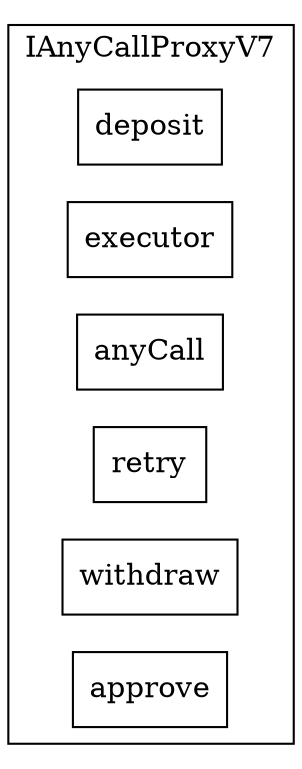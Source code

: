 strict digraph {
rankdir="LR"
node [shape=box]
subgraph cluster_53_IAnyCallProxyV7 {
label = "IAnyCallProxyV7"
"53_deposit" [label="deposit"]
"53_executor" [label="executor"]
"53_anyCall" [label="anyCall"]
"53_retry" [label="retry"]
"53_withdraw" [label="withdraw"]
"53_approve" [label="approve"]
}subgraph cluster_solidity {
label = "[Solidity]"
}
}